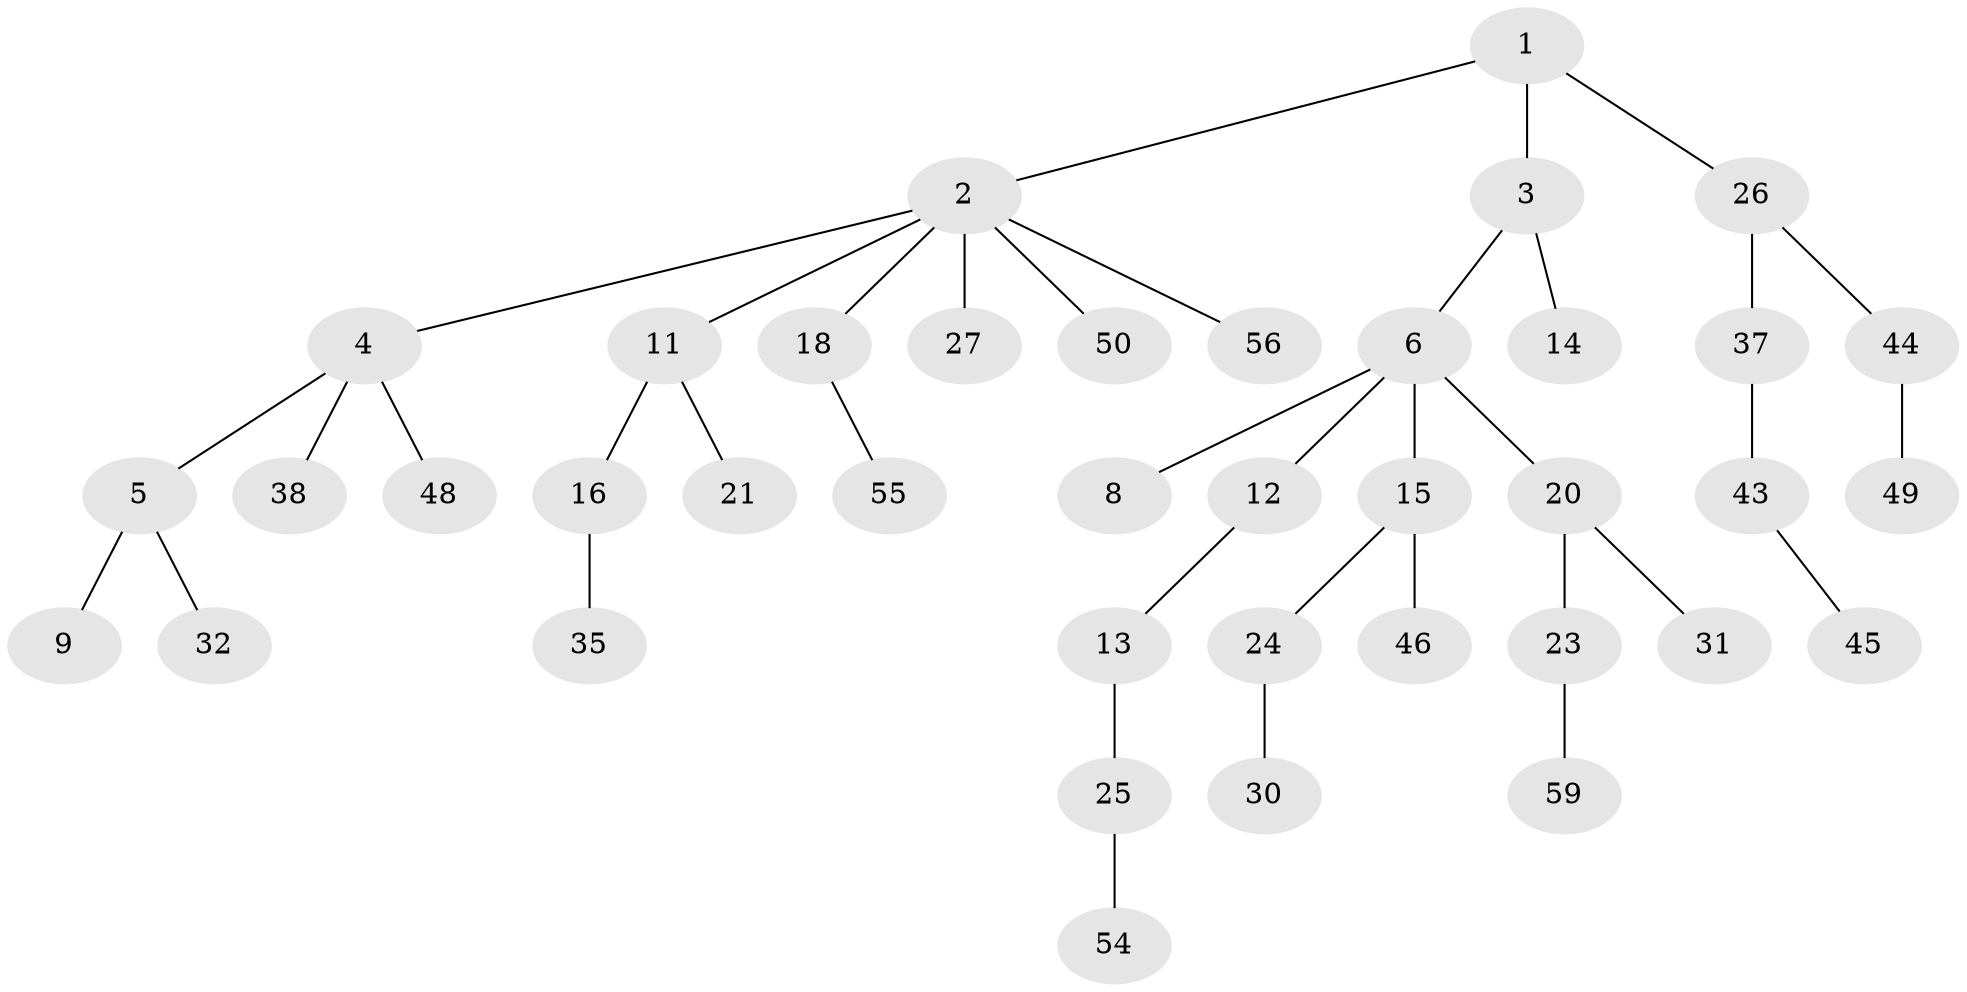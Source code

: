 // Generated by graph-tools (version 1.1) at 2025/52/02/27/25 19:52:13]
// undirected, 39 vertices, 38 edges
graph export_dot {
graph [start="1"]
  node [color=gray90,style=filled];
  1;
  2 [super="+19"];
  3 [super="+10"];
  4 [super="+28"];
  5 [super="+53"];
  6 [super="+7"];
  8 [super="+42"];
  9;
  11 [super="+34"];
  12 [super="+17"];
  13 [super="+51"];
  14;
  15 [super="+22"];
  16 [super="+41"];
  18;
  20;
  21;
  23 [super="+58"];
  24;
  25;
  26 [super="+29"];
  27;
  30 [super="+40"];
  31 [super="+39"];
  32 [super="+33"];
  35 [super="+36"];
  37 [super="+47"];
  38;
  43 [super="+52"];
  44;
  45;
  46;
  48;
  49 [super="+57"];
  50;
  54;
  55;
  56;
  59;
  1 -- 2;
  1 -- 3;
  1 -- 26;
  2 -- 4;
  2 -- 11;
  2 -- 18;
  2 -- 27;
  2 -- 56;
  2 -- 50;
  3 -- 6;
  3 -- 14;
  4 -- 5;
  4 -- 48;
  4 -- 38;
  5 -- 9;
  5 -- 32;
  6 -- 8;
  6 -- 15;
  6 -- 20;
  6 -- 12;
  11 -- 16;
  11 -- 21;
  12 -- 13;
  13 -- 25;
  15 -- 24;
  15 -- 46;
  16 -- 35;
  18 -- 55;
  20 -- 23;
  20 -- 31;
  23 -- 59;
  24 -- 30;
  25 -- 54;
  26 -- 44;
  26 -- 37;
  37 -- 43;
  43 -- 45;
  44 -- 49;
}
